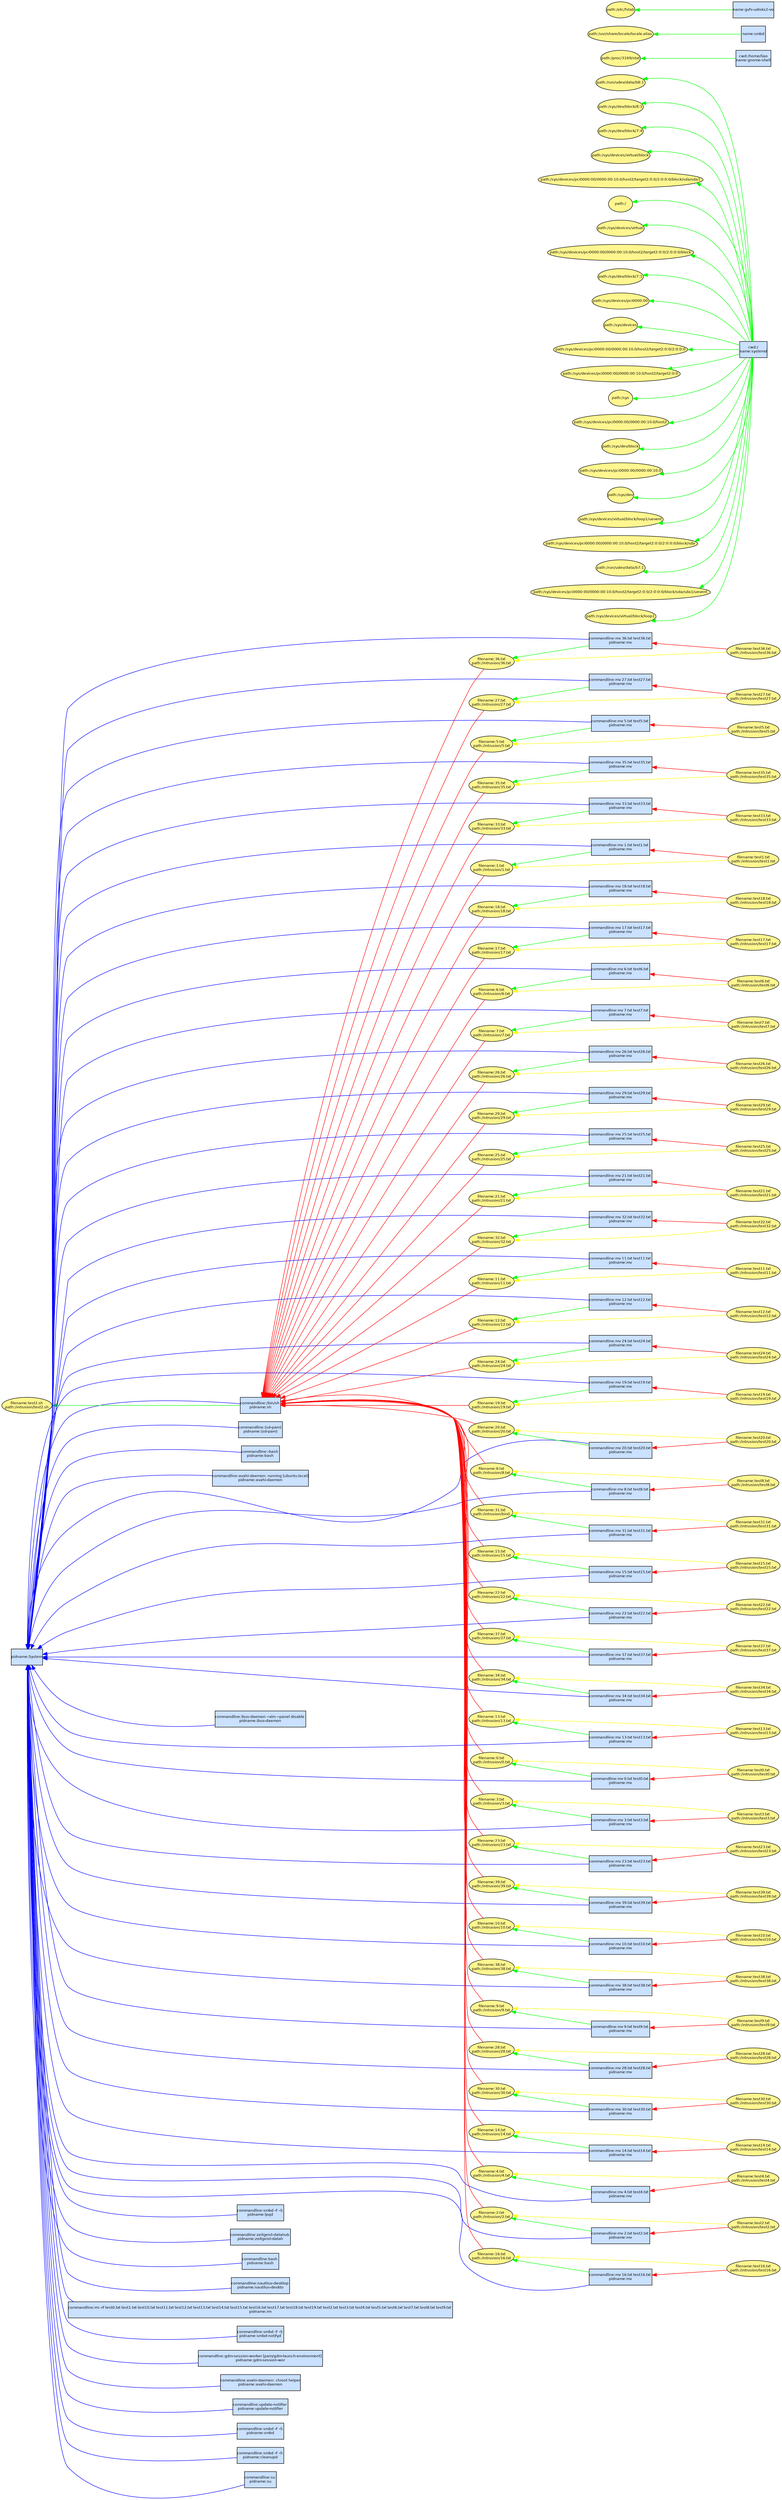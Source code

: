 digraph spade2dot {
graph [rankdir = "RL"];
node [fontname="Helvetica" fontsize="8" style="filled" margin="0.0,0.0"];
edge [fontname="Helvetica" fontsize="8"];
"9c4dd9c7cc86cf494cdca6f0b002ba04" [label="filename:test14.txt\npath:/intrusion/test14.txt" shape="ellipse" fillcolor="khaki1"];
"4cecb615706e8b7b0552aa75878a8832" [label="path:/run/udev/data/b8:1" shape="ellipse" fillcolor="khaki1"];
"d0fc9f5287d84027e2917737b8fdca42" [label="path:/sys/dev/block/8:1" shape="ellipse" fillcolor="khaki1"];
"f425f1edd404ed22d776e9fcecc5e193" [label="filename:27.txt\npath:/intrusion/27.txt" shape="ellipse" fillcolor="khaki1"];
"35f4eaa3732d0a22310523a09e8636c1" [label="filename:5.txt\npath:/intrusion/5.txt" shape="ellipse" fillcolor="khaki1"];
"585e0e6b4d53612b34dd0faadb47e2dd" [label="path:/proc/3169/stat" shape="ellipse" fillcolor="khaki1"];
"96862b1a923a512538e90c7d82e782da" [label="filename:test15.txt\npath:/intrusion/test15.txt" shape="ellipse" fillcolor="khaki1"];
"6a9cf686f33dc58e51f452f033f49030" [label="commandline:mv 36.txt test36.txt \npidname:mv" shape="box" fillcolor="lightsteelblue1"];
"aadd9d951e04e6a91b0ebb27776533d6" [label="commandline:/bin/sh \npidname:sh" shape="box" fillcolor="lightsteelblue1"];
"f03e2b63a5758c5b123725d6286f31d4" [label="commandline:mv 0.txt test0.txt \npidname:mv" shape="box" fillcolor="lightsteelblue1"];
"b60c10c6497f5df4f3af856f87ca2d4f" [label="filename:35.txt\npath:/intrusion/35.txt" shape="ellipse" fillcolor="khaki1"];
"e1c164d056b7cd33e21a5839688fec2c" [label="commandline:mv 34.txt test34.txt \npidname:mv" shape="box" fillcolor="lightsteelblue1"];
"b000dc476c8e64c87bc6299a5206eafa" [label="commandline:mv 20.txt test20.txt \npidname:mv" shape="box" fillcolor="lightsteelblue1"];
"da3ca1054c17e868e39ed3be9477494e" [label="filename:33.txt\npath:/intrusion/33.txt" shape="ellipse" fillcolor="khaki1"];
"76d964e293c84dd657e735e028351e9a" [label="path:/sys/dev/block/7:4" shape="ellipse" fillcolor="khaki1"];
"f46f610f5a0bb99cccbb74f2ea0c474d" [label="filename:test19.txt\npath:/intrusion/test19.txt" shape="ellipse" fillcolor="khaki1"];
"0702bca9f2a33f6bcdf160a79711303f" [label="filename:1.txt\npath:/intrusion/1.txt" shape="ellipse" fillcolor="khaki1"];
"d829c7ae4fb50c525053120f7bda24ac" [label="filename:18.txt\npath:/intrusion/18.txt" shape="ellipse" fillcolor="khaki1"];
"3880e2270b53873dd8d55eb59baab1f5" [label="path:/sys/devices/virtual/block" shape="ellipse" fillcolor="khaki1"];
"3ce5bfd8bc89f5a1643b120367f1af03" [label="commandline:mv 9.txt test9.txt \npidname:mv" shape="box" fillcolor="lightsteelblue1"];
"5dfbacea4b7dfb82482774c0d09cc986" [label="commandline:mv 8.txt test8.txt \npidname:mv" shape="box" fillcolor="lightsteelblue1"];
"1ebd68cb9de5c52d2fab73267511ee67" [label="pidname:System" shape="box" fillcolor="lightsteelblue1"];
"8304ae826bad19c9c5e15c3b358083b9" [label="filename:test21.txt\npath:/intrusion/test21.txt" shape="ellipse" fillcolor="khaki1"];
"55cfcad3f286b354bfcb01ae7c985f14" [label="commandline:mv 2.txt test2.txt \npidname:mv" shape="box" fillcolor="lightsteelblue1"];
"2c9040801592d8f72f080abbe0e9e714" [label="filename:test20.txt\npath:/intrusion/test20.txt" shape="ellipse" fillcolor="khaki1"];
"cd3ca54003da395da1457417642f2660" [label="path:/sys/devices/pci0000:00/0000:00:10.0/host2/target2:0:0/2:0:0:0/block/sda/sda1" shape="ellipse" fillcolor="khaki1"];
"2fa6d3f3595324f8f0d319a97221550b" [label="commandline:mv 26.txt test26.txt \npidname:mv" shape="box" fillcolor="lightsteelblue1"];
"653530ada40ccf0f7929b6d553300d75" [label="filename:17.txt\npath:/intrusion/17.txt" shape="ellipse" fillcolor="khaki1"];
"631fd7deb862b9c7b1a242b0e22ca974" [label="path:/" shape="ellipse" fillcolor="khaki1"];
"34810206bc0a694ebf8514a5fdc7b008" [label="path:/sys/devices/virtual" shape="ellipse" fillcolor="khaki1"];
"e35371a2f4c137b20db33ae8371c0514" [label="commandline:mv 32.txt test32.txt \npidname:mv" shape="box" fillcolor="lightsteelblue1"];
"3f6989b41f0c6e660ec0896279bb9f84" [label="filename:test17.txt\npath:/intrusion/test17.txt" shape="ellipse" fillcolor="khaki1"];
"19bcb1220bca3e2010995fd17d719967" [label="commandline:mv 4.txt test4.txt \npidname:mv" shape="box" fillcolor="lightsteelblue1"];
"07364ae1805592eed93c26f671e3944a" [label="path:/sys/devices/pci0000:00/0000:00:10.0/host2/target2:0:0/2:0:0:0/block" shape="ellipse" fillcolor="khaki1"];
"a7915429abb333b2019af99f655992b1" [label="commandline:mv 24.txt test24.txt \npidname:mv" shape="box" fillcolor="lightsteelblue1"];
"07df006d7c894496e70506f0feef6103" [label="filename:6.txt\npath:/intrusion/6.txt" shape="ellipse" fillcolor="khaki1"];
"4fe39ad3ece59fb34b8a08b34af02327" [label="commandline:mv 37.txt test37.txt \npidname:mv" shape="box" fillcolor="lightsteelblue1"];
"275fea53344502ea2decabd4905b5acc" [label="commandline:mv 30.txt test30.txt \npidname:mv" shape="box" fillcolor="lightsteelblue1"];
"0ebbdcd63fb8ab7899191325eda84a9c" [label="filename:7.txt\npath:/intrusion/7.txt" shape="ellipse" fillcolor="khaki1"];
"95e2316f0bbeb2c6ab71f3c3dd18d311" [label="commandline:mv 27.txt test27.txt \npidname:mv" shape="box" fillcolor="lightsteelblue1"];
"d4cef29e6d5aa80b8494ddcea0c2773e" [label="commandline:mv 14.txt test14.txt \npidname:mv" shape="box" fillcolor="lightsteelblue1"];
"ee1e0530fceda270a17cba7dd525e459" [label="filename:test36.txt\npath:/intrusion/test36.txt" shape="ellipse" fillcolor="khaki1"];
"fdfb3e473af3012882f07783ba459d0a" [label="path:/sys/dev/block/7:1" shape="ellipse" fillcolor="khaki1"];
"8dd4a2e4ced3e3c676463865191a27d2" [label="filename:26.txt\npath:/intrusion/26.txt" shape="ellipse" fillcolor="khaki1"];
"913c1950659941461e97c7fab7198d7f" [label="filename:29.txt\npath:/intrusion/29.txt" shape="ellipse" fillcolor="khaki1"];
"096c17ad03fed0c35eb3c5d55e034207" [label="filename:25.txt\npath:/intrusion/25.txt" shape="ellipse" fillcolor="khaki1"];
"80e6500a0b0a4380d2fc2291eb072160" [label="commandline:mv 1.txt test1.txt \npidname:mv" shape="box" fillcolor="lightsteelblue1"];
"fe0ae9fcd7f5535ff5a5b7a53a70bb64" [label="filename:21.txt\npath:/intrusion/21.txt" shape="ellipse" fillcolor="khaki1"];
"61836902ff2ec9776d194936fa9634e0" [label="filename:32.txt\npath:/intrusion/32.txt" shape="ellipse" fillcolor="khaki1"];
"6230b964d1410fbda85a4cadab2ecc6f" [label="commandline:mv 11.txt test11.txt \npidname:mv" shape="box" fillcolor="lightsteelblue1"];
"d29bc7237ed98e7064027348a1dd23a5" [label="path:/sys/devices/pci0000:00" shape="ellipse" fillcolor="khaki1"];
"7cd8a87db2a2a1ca2b2e026550afa569" [label="cwd:/\nname:systemd" shape="box" fillcolor="lightsteelblue1"];
"160d2cc033df5c496eb782e856f7aaa4" [label="filename:test30.txt\npath:/intrusion/test30.txt" shape="ellipse" fillcolor="khaki1"];
"76b19f9a33789c8b32b3c1534aeb3d37" [label="commandline:mv 33.txt test33.txt \npidname:mv" shape="box" fillcolor="lightsteelblue1"];
"3367ba82e5383dd53fce85fb2d273151" [label="filename:test2.sh\npath:/intrusion/test2.sh" shape="ellipse" fillcolor="khaki1"];
"3e8d32279f72497180acc1b5100b1eff" [label="commandline:mv 25.txt test25.txt \npidname:mv" shape="box" fillcolor="lightsteelblue1"];
"b9bded24a19c979626a90de9c8ce52e4" [label="filename:test23.txt\npath:/intrusion/test23.txt" shape="ellipse" fillcolor="khaki1"];
"c333273d7728267775cdbd4dd4aaf1a3" [label="filename:11.txt\npath:/intrusion/11.txt" shape="ellipse" fillcolor="khaki1"];
"abfe13fde4813df2984f2afb2e74f317" [label="commandline:mv 29.txt test29.txt \npidname:mv" shape="box" fillcolor="lightsteelblue1"];
"5771de63b93e60325bd0d959f1bca9d1" [label="filename:12.txt\npath:/intrusion/12.txt" shape="ellipse" fillcolor="khaki1"];
"2bffac504e6379b7ecd7fc9e6ce830d2" [label="filename:24.txt\npath:/intrusion/24.txt" shape="ellipse" fillcolor="khaki1"];
"fa21c6d228ed6a1b0e2d74ebe4b30ae4" [label="filename:19.txt\npath:/intrusion/19.txt" shape="ellipse" fillcolor="khaki1"];
"6e67581832f62f2657d9db9cb6d8fcd2" [label="name:smbd" shape="box" fillcolor="lightsteelblue1"];
"394fc9fe26a1ec5ca4c64d859d3ac408" [label="commandline:mv 21.txt test21.txt \npidname:mv" shape="box" fillcolor="lightsteelblue1"];
"a60c6271914b0bab579b669cb1c9ba89" [label="commandline:mv 18.txt test18.txt \npidname:mv" shape="box" fillcolor="lightsteelblue1"];
"cbee4a65f0c018d34286e140fe414256" [label="filename:20.txt\npath:/intrusion/20.txt" shape="ellipse" fillcolor="khaki1"];
"dda0541025292ac905fc35d5cccc6d1a" [label="commandline:mv 35.txt test35.txt \npidname:mv" shape="box" fillcolor="lightsteelblue1"];
"596feaabf7d4dfd1209a47176fc64567" [label="filename:8.txt\npath:/intrusion/8.txt" shape="ellipse" fillcolor="khaki1"];
"74059b66bb50bfb13e6f27b28d1f815b" [label="filename:31.txt\npath:/intrusion/bin0" shape="ellipse" fillcolor="khaki1"];
"c1e6bfa8cb6e79d6a60f2ff4d452c1d7" [label="cwd:/home/liao\nname:gnome-shell" shape="box" fillcolor="lightsteelblue1"];
"4533918f0ea6a569e177c0f78b76530e" [label="filename:test11.txt\npath:/intrusion/test11.txt" shape="ellipse" fillcolor="khaki1"];
"7aefd952d5391792b7bd7ade4df4bfe6" [label="filename:test31.txt\npath:/intrusion/test31.txt" shape="ellipse" fillcolor="khaki1"];
"7733b3af6553fccd40d7c147b228700a" [label="name:gvfs-udisks2-vo" shape="box" fillcolor="lightsteelblue1"];
"0a65dd3fd6bab6fe1cd1716230282bc3" [label="filename:15.txt\npath:/intrusion/15.txt" shape="ellipse" fillcolor="khaki1"];
"6a04161b8386a6d4652c1727fe613413" [label="filename:test24.txt\npath:/intrusion/test24.txt" shape="ellipse" fillcolor="khaki1"];
"ee2686df72d7282c969a40206cee8188" [label="filename:test7.txt\npath:/intrusion/test7.txt" shape="ellipse" fillcolor="khaki1"];
"b6bce5273aef1e8444d7b4d1c1f42cd1" [label="commandline:mv 12.txt test12.txt \npidname:mv" shape="box" fillcolor="lightsteelblue1"];
"7d19e54a8d1f0d3ca35a28f02d680f49" [label="path:/sys/devices" shape="ellipse" fillcolor="khaki1"];
"0a69cd7bdde3497b8fe890be85533a92" [label="filename:test25.txt\npath:/intrusion/test25.txt" shape="ellipse" fillcolor="khaki1"];
"a6ec65f1e494483a804eb3ad49d30d7b" [label="commandline:mv 38.txt test38.txt \npidname:mv" shape="box" fillcolor="lightsteelblue1"];
"890abcf64bf9b13ead4eda4db6b422d6" [label="path:/sys/devices/pci0000:00/0000:00:10.0/host2/target2:0:0/2:0:0:0" shape="ellipse" fillcolor="khaki1"];
"9fcb4fe08fcea71b557bc9ca01556bc3" [label="filename:test28.txt\npath:/intrusion/test28.txt" shape="ellipse" fillcolor="khaki1"];
"4f95529623e10d63cbc345d24ca297d8" [label="path:/sys/devices/pci0000:00/0000:00:10.0/host2/target2:0:0" shape="ellipse" fillcolor="khaki1"];
"b9b25f4f9517f40c64c8a4ef1e860d7f" [label="filename:test38.txt\npath:/intrusion/test38.txt" shape="ellipse" fillcolor="khaki1"];
"628de303d48101565cebcae1020fdc18" [label="filename:test6.txt\npath:/intrusion/test6.txt" shape="ellipse" fillcolor="khaki1"];
"8f6ea5d77bd14319df3b2090db7550d3" [label="commandline:mv 15.txt test15.txt \npidname:mv" shape="box" fillcolor="lightsteelblue1"];
"2c10603a3b5032318a000a75bbb297f7" [label="filename:22.txt\npath:/intrusion/22.txt" shape="ellipse" fillcolor="khaki1"];
"396cb56d0bdc4e29ed03e1b87e415299" [label="path:/sys" shape="ellipse" fillcolor="khaki1"];
"906a59f1907270bcd2c29a75204540b1" [label="filename:test33.txt\npath:/intrusion/test33.txt" shape="ellipse" fillcolor="khaki1"];
"a87443141bc80aaaa44f48cc98a8fdd9" [label="filename:test10.txt\npath:/intrusion/test10.txt" shape="ellipse" fillcolor="khaki1"];
"91c849e331ad939b7a58ebe0b95d28e6" [label="filename:37.txt\npath:/intrusion/37.txt" shape="ellipse" fillcolor="khaki1"];
"be578b36b67688ed0147aa4756f7e06b" [label="filename:34.txt\npath:/intrusion/34.txt" shape="ellipse" fillcolor="khaki1"];
"aae1aed6d0999de42e620e68f7caf5c6" [label="commandline:ibus-daemon --xim --panel disable \npidname:ibus-daemon" shape="box" fillcolor="lightsteelblue1"];
"a8db3dfbc9478b46d2ab01d538f51548" [label="commandline:mv 23.txt test23.txt \npidname:mv" shape="box" fillcolor="lightsteelblue1"];
"bf8041da6a1141d7a3084f369c5c2616" [label="commandline:mv 19.txt test19.txt \npidname:mv" shape="box" fillcolor="lightsteelblue1"];
"74dfd28ba794e3a34bee2de54a29abce" [label="filename:test26.txt\npath:/intrusion/test26.txt" shape="ellipse" fillcolor="khaki1"];
"d36ddd8542240ac366d4f932ee9c1df4" [label="filename:13.txt\npath:/intrusion/13.txt" shape="ellipse" fillcolor="khaki1"];
"595e1ce67f0c8e333146539891a12333" [label="filename:test8.txt\npath:/intrusion/test8.txt" shape="ellipse" fillcolor="khaki1"];
"1fc075293557b5a81abdc5a25e072910" [label="filename:test2.txt\npath:/intrusion/test2.txt" shape="ellipse" fillcolor="khaki1"];
"905c70ba0377424db9141413f8820842" [label="commandline:mv 28.txt test28.txt \npidname:mv" shape="box" fillcolor="lightsteelblue1"];
"0b12f2d5bdb52f2fdb61dc6c4b60f00f" [label="path:/sys/devices/pci0000:00/0000:00:10.0/host2" shape="ellipse" fillcolor="khaki1"];
"5bc0144342873a98a31069fe1d1ecc15" [label="filename:test1.txt\npath:/intrusion/test1.txt" shape="ellipse" fillcolor="khaki1"];
"3b220df03bc7861ce8fae270ac688db8" [label="path:/etc/fstab" shape="ellipse" fillcolor="khaki1"];
"d77b2560f89e0ea54ee63cddb84b8ca0" [label="path:/sys/dev/block" shape="ellipse" fillcolor="khaki1"];
"672a7a73ed40f5101a359f04e57c1236" [label="filename:test35.txt\npath:/intrusion/test35.txt" shape="ellipse" fillcolor="khaki1"];
"ceef00d9a8109879c231600bb25effb9" [label="filename:test27.txt\npath:/intrusion/test27.txt" shape="ellipse" fillcolor="khaki1"];
"812fb283d48037d75304e0859ad0cb1c" [label="filename:test32.txt\npath:/intrusion/test32.txt" shape="ellipse" fillcolor="khaki1"];
"5aa2bcca087fa534167997539339026d" [label="filename:0.txt\npath:/intrusion/0.txt" shape="ellipse" fillcolor="khaki1"];
"65f0d4b570296fd160906f5def3a3fed" [label="commandline:mv 5.txt test5.txt \npidname:mv" shape="box" fillcolor="lightsteelblue1"];
"4a398b710499fd20c0236c079862d038" [label="filename:test29.txt\npath:/intrusion/test29.txt" shape="ellipse" fillcolor="khaki1"];
"dca1c7068956c507d49bb440b07ed147" [label="commandline:mv 22.txt test22.txt \npidname:mv" shape="box" fillcolor="lightsteelblue1"];
"185fb61d8a6364653e5c4fdb946e27a7" [label="filename:3.txt\npath:/intrusion/3.txt" shape="ellipse" fillcolor="khaki1"];
"91d680227c52825d73c673aaf8c22653" [label="commandline:mv 39.txt test39.txt \npidname:mv" shape="box" fillcolor="lightsteelblue1"];
"cef4a48b1174a33acae1b67aa1d2f09c" [label="path:/sys/devices/pci0000:00/0000:00:10.0" shape="ellipse" fillcolor="khaki1"];
"910829671449598002ebc0a09974be1f" [label="filename:23.txt\npath:/intrusion/23.txt" shape="ellipse" fillcolor="khaki1"];
"b2d813a8bc21bd7c4d924f1694928309" [label="commandline:mv 7.txt test7.txt \npidname:mv" shape="box" fillcolor="lightsteelblue1"];
"6d7c7547701ee33c476b807df53f52b1" [label="path:/sys/dev" shape="ellipse" fillcolor="khaki1"];
"1862e42607898bd2cae33f8a17361507" [label="commandline:mv 3.txt test3.txt \npidname:mv" shape="box" fillcolor="lightsteelblue1"];
"2e17bfaa2fae87c219f2bd2c1a5f23ce" [label="filename:test18.txt\npath:/intrusion/test18.txt" shape="ellipse" fillcolor="khaki1"];
"cf51573e71d85ec0397294f707626fbf" [label="filename:test12.txt\npath:/intrusion/test12.txt" shape="ellipse" fillcolor="khaki1"];
"bc921bb955621b1d38996323ee0f55d4" [label="filename:test13.txt\npath:/intrusion/test13.txt" shape="ellipse" fillcolor="khaki1"];
"34710f4da995bd7fc45c6eacf9a3bc07" [label="filename:36.txt\npath:/intrusion/36.txt" shape="ellipse" fillcolor="khaki1"];
"f231c57648e639902aaf67d98a6994e3" [label="filename:test37.txt\npath:/intrusion/test37.txt" shape="ellipse" fillcolor="khaki1"];
"ad919a51dacd6277f3ecb37a8e3be73a" [label="filename:39.txt\npath:/intrusion/39.txt" shape="ellipse" fillcolor="khaki1"];
"c55a00b4432752cdfaf5cf15782c4966" [label="path:/sys/devices/virtual/block/loop1/uevent" shape="ellipse" fillcolor="khaki1"];
"0f1dba4b201ccff9518d7e8c2d115a18" [label="filename:test9.txt\npath:/intrusion/test9.txt" shape="ellipse" fillcolor="khaki1"];
"701f03cba9c47e92a9e758f55e1d482a" [label="filename:test0.txt\npath:/intrusion/test0.txt" shape="ellipse" fillcolor="khaki1"];
"25c22421de23342c254051b71f653e52" [label="filename:10.txt\npath:/intrusion/10.txt" shape="ellipse" fillcolor="khaki1"];
"826972b545e3c22f43d76d1f6a82052f" [label="commandline:mv 17.txt test17.txt \npidname:mv" shape="box" fillcolor="lightsteelblue1"];
"7a1af50e0efdd7ba371b596cf07e871d" [label="filename:38.txt\npath:/intrusion/38.txt" shape="ellipse" fillcolor="khaki1"];
"9a2bd11b1189babaabc80aa6feb711d8" [label="commandline:mv 31.txt test31.txt \npidname:mv" shape="box" fillcolor="lightsteelblue1"];
"ca2cbb4b88ca59c8568f584b491c2376" [label="filename:9.txt\npath:/intrusion/9.txt" shape="ellipse" fillcolor="khaki1"];
"b50144b0641f040640f9f597579d8965" [label="filename:test34.txt\npath:/intrusion/test34.txt" shape="ellipse" fillcolor="khaki1"];
"2765a16698db58f12d4b33e970d6cdd9" [label="filename:test5.txt\npath:/intrusion/test5.txt" shape="ellipse" fillcolor="khaki1"];
"2f7b4253fe9f69be0ef2c43b775219ed" [label="filename:28.txt\npath:/intrusion/28.txt" shape="ellipse" fillcolor="khaki1"];
"09ef6738a5382bb72b257bd2acb1cab2" [label="filename:30.txt\npath:/intrusion/30.txt" shape="ellipse" fillcolor="khaki1"];
"77d6fa499bd3bea90dd207da2af1bb20" [label="filename:14.txt\npath:/intrusion/14.txt" shape="ellipse" fillcolor="khaki1"];
"223bc691643e259e633c8e73e028c2eb" [label="path:/sys/devices/pci0000:00/0000:00:10.0/host2/target2:0:0/2:0:0:0/block/sda" shape="ellipse" fillcolor="khaki1"];
"9effcff4e115570959d12e99f86726b2" [label="path:/run/udev/data/b7:1" shape="ellipse" fillcolor="khaki1"];
"f1fa995e485f03f84c2bd26ac3d8f567" [label="filename:4.txt\npath:/intrusion/4.txt" shape="ellipse" fillcolor="khaki1"];
"3a332b8f64efabe12694e2943e7cd53d" [label="filename:test16.txt\npath:/intrusion/test16.txt" shape="ellipse" fillcolor="khaki1"];
"d3cf077624531b3613ef8bf56030a6ec" [label="commandline:mv 16.txt test16.txt \npidname:mv" shape="box" fillcolor="lightsteelblue1"];
"8ad1f2668966f9aab413e2c4f65877e6" [label="commandline:mv 10.txt test10.txt \npidname:mv" shape="box" fillcolor="lightsteelblue1"];
"26834ac74ff8e6803242553063ab45de" [label="path:/sys/devices/pci0000:00/0000:00:10.0/host2/target2:0:0/2:0:0:0/block/sda/sda1/uevent" shape="ellipse" fillcolor="khaki1"];
"9001f0b92ec9f5c01718e76695feb099" [label="filename:test3.txt\npath:/intrusion/test3.txt" shape="ellipse" fillcolor="khaki1"];
"fd78cab3d8b3a7456d368f3a24887033" [label="filename:2.txt\npath:/intrusion/2.txt" shape="ellipse" fillcolor="khaki1"];
"1a44dd626f547701522ae5e694d21e0d" [label="filename:test4.txt\npath:/intrusion/test4.txt" shape="ellipse" fillcolor="khaki1"];
"6019896cdc58ea4be2b8137fbc3bf29e" [label="commandline:mv 6.txt test6.txt \npidname:mv" shape="box" fillcolor="lightsteelblue1"];
"a77dc046a384d9f10bf79b5d8164605c" [label="path:/usr/share/locale/locale.alias" shape="ellipse" fillcolor="khaki1"];
"6692f0db022a899919247c154cee89af" [label="filename:test39.txt\npath:/intrusion/test39.txt" shape="ellipse" fillcolor="khaki1"];
"1355408d39c85840e00ed306d87fd690" [label="filename:16.txt\npath:/intrusion/16.txt" shape="ellipse" fillcolor="khaki1"];
"065c60a5418c27027328229989953f8f" [label="path:/sys/devices/virtual/block/loop1" shape="ellipse" fillcolor="khaki1"];
"1611a5f6c522454da1e32d6d3efa138a" [label="filename:test22.txt\npath:/intrusion/test22.txt" shape="ellipse" fillcolor="khaki1"];
"9226aabbd579a191c2fc270220fbcd4d" [label="commandline:mv 13.txt test13.txt \npidname:mv" shape="box" fillcolor="lightsteelblue1"];
"fbbc7604b3654569e3acbea51817a4ec" [label="commandline:smbd -F -S \npidname:lpqd" shape="box" fillcolor="lightsteelblue1"];
"c4f7c924d02a16934b79b1da3fe8c90e" [label="commandline:zeitgeist-datahub \npidname:zeitgeist-datah" shape="box" fillcolor="lightsteelblue1"];
"d009d9e4ddab0724cd6c00ea25f26e46" [label="commandline:bash \npidname:bash" shape="box" fillcolor="lightsteelblue1"];
"6c89ce89bd8bf2bbd4bbdbfc997e6de6" [label="commandline:nautilus-desktop \npidname:nautilus-deskto" shape="box" fillcolor="lightsteelblue1"];
"8f5f6609856d75a327bdcd9122e4585c" [label="commandline:rm -rf test0.txt test1.txt test10.txt test11.txt test12.txt test13.txt test14.txt test15.txt test16.txt test17.txt test18.txt test19.txt test2.txt test3.txt test4.txt test5.txt test6.txt test7.txt test8.txt test9.txt \npidname:rm" shape="box" fillcolor="lightsteelblue1"];
"e3efeb170444fda931e8f52ca2d97b28" [label="commandline:smbd -F -S \npidname:smbd-notifyd" shape="box" fillcolor="lightsteelblue1"];
"b9735c6264521fa86753ca924240ce56" [label="commandline:gdm-session-worker [pam/gdm-launch-environment] \npidname:gdm-session-wor" shape="box" fillcolor="lightsteelblue1"];
"159aa2343b7bef29d414d28922b4ef89" [label="commandline:avahi-daemon: chroot helper\npidname:avahi-daemon" shape="box" fillcolor="lightsteelblue1"];
"1d2c5da5041c20d55c79cc24df061365" [label="commandline:update-notifier \npidname:update-notifier" shape="box" fillcolor="lightsteelblue1"];
"76c22c2b7b518e250592346a7d6f1887" [label="commandline:smbd -F -S \npidname:smbd" shape="box" fillcolor="lightsteelblue1"];
"967e4e61ff8e9bd35031277d17989210" [label="commandline:smbd -F -S \npidname:cleanupd" shape="box" fillcolor="lightsteelblue1"];
"ffa0233cf2baf6b883011dc9733ecf50" [label="commandline:su \npidname:su" shape="box" fillcolor="lightsteelblue1"];
"0924352d6590a2e917edc72b8fcd0df6" [label="commandline:(sd-pam) \npidname:(sd-pam)" shape="box" fillcolor="lightsteelblue1"];
"0d57fb4b0478bfb71e9be9f1e3bc78fb" [label="commandline:-bash \npidname:bash" shape="box" fillcolor="lightsteelblue1"];
"37e2d03660b2f8ea043033e173dd0973" [label="commandline:avahi-daemon: running [ubuntu.local]\npidname:avahi-daemon" shape="box" fillcolor="lightsteelblue1"];
"9c4dd9c7cc86cf494cdca6f0b002ba04" -> "77d6fa499bd3bea90dd207da2af1bb20" [label="" color="yellow" style="solid"];
"9c4dd9c7cc86cf494cdca6f0b002ba04" -> "d4cef29e6d5aa80b8494ddcea0c2773e" [label="" color="red" style="solid"];
"f425f1edd404ed22d776e9fcecc5e193" -> "aadd9d951e04e6a91b0ebb27776533d6" [label="" color="red" style="solid"];
"35f4eaa3732d0a22310523a09e8636c1" -> "aadd9d951e04e6a91b0ebb27776533d6" [label="" color="red" style="solid"];
"6a9cf686f33dc58e51f452f033f49030" -> "1ebd68cb9de5c52d2fab73267511ee67" [label="" color="blue" style="solid"];
"6a9cf686f33dc58e51f452f033f49030" -> "34710f4da995bd7fc45c6eacf9a3bc07" [label="" color="green" style="solid"];
"96862b1a923a512538e90c7d82e782da" -> "0a65dd3fd6bab6fe1cd1716230282bc3" [label="" color="yellow" style="solid"];
"96862b1a923a512538e90c7d82e782da" -> "8f6ea5d77bd14319df3b2090db7550d3" [label="" color="red" style="solid"];
"aadd9d951e04e6a91b0ebb27776533d6" -> "1ebd68cb9de5c52d2fab73267511ee67" [label="" color="blue" style="solid"];
"aadd9d951e04e6a91b0ebb27776533d6" -> "3367ba82e5383dd53fce85fb2d273151" [label="" color="green" style="solid"];
"f03e2b63a5758c5b123725d6286f31d4" -> "1ebd68cb9de5c52d2fab73267511ee67" [label="" color="blue" style="solid"];
"f03e2b63a5758c5b123725d6286f31d4" -> "5aa2bcca087fa534167997539339026d" [label="" color="green" style="solid"];
"b60c10c6497f5df4f3af856f87ca2d4f" -> "aadd9d951e04e6a91b0ebb27776533d6" [label="" color="red" style="solid"];
"e1c164d056b7cd33e21a5839688fec2c" -> "1ebd68cb9de5c52d2fab73267511ee67" [label="" color="blue" style="solid"];
"e1c164d056b7cd33e21a5839688fec2c" -> "be578b36b67688ed0147aa4756f7e06b" [label="" color="green" style="solid"];
"b000dc476c8e64c87bc6299a5206eafa" -> "1ebd68cb9de5c52d2fab73267511ee67" [label="" color="blue" style="solid"];
"b000dc476c8e64c87bc6299a5206eafa" -> "cbee4a65f0c018d34286e140fe414256" [label="" color="green" style="solid"];
"da3ca1054c17e868e39ed3be9477494e" -> "aadd9d951e04e6a91b0ebb27776533d6" [label="" color="red" style="solid"];
"f46f610f5a0bb99cccbb74f2ea0c474d" -> "fa21c6d228ed6a1b0e2d74ebe4b30ae4" [label="" color="yellow" style="solid"];
"f46f610f5a0bb99cccbb74f2ea0c474d" -> "bf8041da6a1141d7a3084f369c5c2616" [label="" color="red" style="solid"];
"0702bca9f2a33f6bcdf160a79711303f" -> "aadd9d951e04e6a91b0ebb27776533d6" [label="" color="red" style="solid"];
"d829c7ae4fb50c525053120f7bda24ac" -> "aadd9d951e04e6a91b0ebb27776533d6" [label="" color="red" style="solid"];
"3ce5bfd8bc89f5a1643b120367f1af03" -> "1ebd68cb9de5c52d2fab73267511ee67" [label="" color="blue" style="solid"];
"3ce5bfd8bc89f5a1643b120367f1af03" -> "ca2cbb4b88ca59c8568f584b491c2376" [label="" color="green" style="solid"];
"5dfbacea4b7dfb82482774c0d09cc986" -> "1ebd68cb9de5c52d2fab73267511ee67" [label="" color="blue" style="solid"];
"5dfbacea4b7dfb82482774c0d09cc986" -> "596feaabf7d4dfd1209a47176fc64567" [label="" color="green" style="solid"];
"8304ae826bad19c9c5e15c3b358083b9" -> "fe0ae9fcd7f5535ff5a5b7a53a70bb64" [label="" color="yellow" style="solid"];
"8304ae826bad19c9c5e15c3b358083b9" -> "394fc9fe26a1ec5ca4c64d859d3ac408" [label="" color="red" style="solid"];
"55cfcad3f286b354bfcb01ae7c985f14" -> "fd78cab3d8b3a7456d368f3a24887033" [label="" color="green" style="solid"];
"55cfcad3f286b354bfcb01ae7c985f14" -> "1ebd68cb9de5c52d2fab73267511ee67" [label="" color="blue" style="solid"];
"2c9040801592d8f72f080abbe0e9e714" -> "b000dc476c8e64c87bc6299a5206eafa" [label="" color="red" style="solid"];
"2c9040801592d8f72f080abbe0e9e714" -> "cbee4a65f0c018d34286e140fe414256" [label="" color="yellow" style="solid"];
"653530ada40ccf0f7929b6d553300d75" -> "aadd9d951e04e6a91b0ebb27776533d6" [label="" color="red" style="solid"];
"2fa6d3f3595324f8f0d319a97221550b" -> "8dd4a2e4ced3e3c676463865191a27d2" [label="" color="green" style="solid"];
"2fa6d3f3595324f8f0d319a97221550b" -> "1ebd68cb9de5c52d2fab73267511ee67" [label="" color="blue" style="solid"];
"e35371a2f4c137b20db33ae8371c0514" -> "1ebd68cb9de5c52d2fab73267511ee67" [label="" color="blue" style="solid"];
"e35371a2f4c137b20db33ae8371c0514" -> "61836902ff2ec9776d194936fa9634e0" [label="" color="green" style="solid"];
"3f6989b41f0c6e660ec0896279bb9f84" -> "826972b545e3c22f43d76d1f6a82052f" [label="" color="red" style="solid"];
"3f6989b41f0c6e660ec0896279bb9f84" -> "653530ada40ccf0f7929b6d553300d75" [label="" color="yellow" style="solid"];
"19bcb1220bca3e2010995fd17d719967" -> "1ebd68cb9de5c52d2fab73267511ee67" [label="" color="blue" style="solid"];
"19bcb1220bca3e2010995fd17d719967" -> "f1fa995e485f03f84c2bd26ac3d8f567" [label="" color="green" style="solid"];
"a7915429abb333b2019af99f655992b1" -> "2bffac504e6379b7ecd7fc9e6ce830d2" [label="" color="green" style="solid"];
"a7915429abb333b2019af99f655992b1" -> "1ebd68cb9de5c52d2fab73267511ee67" [label="" color="blue" style="solid"];
"07df006d7c894496e70506f0feef6103" -> "aadd9d951e04e6a91b0ebb27776533d6" [label="" color="red" style="solid"];
"275fea53344502ea2decabd4905b5acc" -> "1ebd68cb9de5c52d2fab73267511ee67" [label="" color="blue" style="solid"];
"275fea53344502ea2decabd4905b5acc" -> "09ef6738a5382bb72b257bd2acb1cab2" [label="" color="green" style="solid"];
"4fe39ad3ece59fb34b8a08b34af02327" -> "91c849e331ad939b7a58ebe0b95d28e6" [label="" color="green" style="solid"];
"4fe39ad3ece59fb34b8a08b34af02327" -> "1ebd68cb9de5c52d2fab73267511ee67" [label="" color="blue" style="solid"];
"0ebbdcd63fb8ab7899191325eda84a9c" -> "aadd9d951e04e6a91b0ebb27776533d6" [label="" color="red" style="solid"];
"95e2316f0bbeb2c6ab71f3c3dd18d311" -> "1ebd68cb9de5c52d2fab73267511ee67" [label="" color="blue" style="solid"];
"95e2316f0bbeb2c6ab71f3c3dd18d311" -> "f425f1edd404ed22d776e9fcecc5e193" [label="" color="green" style="solid"];
"8dd4a2e4ced3e3c676463865191a27d2" -> "aadd9d951e04e6a91b0ebb27776533d6" [label="" color="red" style="solid"];
"d4cef29e6d5aa80b8494ddcea0c2773e" -> "1ebd68cb9de5c52d2fab73267511ee67" [label="" color="blue" style="solid"];
"d4cef29e6d5aa80b8494ddcea0c2773e" -> "77d6fa499bd3bea90dd207da2af1bb20" [label="" color="green" style="solid"];
"ee1e0530fceda270a17cba7dd525e459" -> "6a9cf686f33dc58e51f452f033f49030" [label="" color="red" style="solid"];
"ee1e0530fceda270a17cba7dd525e459" -> "34710f4da995bd7fc45c6eacf9a3bc07" [label="" color="yellow" style="solid"];
"096c17ad03fed0c35eb3c5d55e034207" -> "aadd9d951e04e6a91b0ebb27776533d6" [label="" color="red" style="solid"];
"913c1950659941461e97c7fab7198d7f" -> "aadd9d951e04e6a91b0ebb27776533d6" [label="" color="red" style="solid"];
"80e6500a0b0a4380d2fc2291eb072160" -> "0702bca9f2a33f6bcdf160a79711303f" [label="" color="green" style="solid"];
"80e6500a0b0a4380d2fc2291eb072160" -> "1ebd68cb9de5c52d2fab73267511ee67" [label="" color="blue" style="solid"];
"fe0ae9fcd7f5535ff5a5b7a53a70bb64" -> "aadd9d951e04e6a91b0ebb27776533d6" [label="" color="red" style="solid"];
"61836902ff2ec9776d194936fa9634e0" -> "aadd9d951e04e6a91b0ebb27776533d6" [label="" color="red" style="solid"];
"6230b964d1410fbda85a4cadab2ecc6f" -> "1ebd68cb9de5c52d2fab73267511ee67" [label="" color="blue" style="solid"];
"6230b964d1410fbda85a4cadab2ecc6f" -> "c333273d7728267775cdbd4dd4aaf1a3" [label="" color="green" style="solid"];
"7cd8a87db2a2a1ca2b2e026550afa569" -> "34810206bc0a694ebf8514a5fdc7b008" [label="" color="green" style="solid"];
"7cd8a87db2a2a1ca2b2e026550afa569" -> "890abcf64bf9b13ead4eda4db6b422d6" [label="" color="green" style="solid"];
"7cd8a87db2a2a1ca2b2e026550afa569" -> "3880e2270b53873dd8d55eb59baab1f5" [label="" color="green" style="solid"];
"7cd8a87db2a2a1ca2b2e026550afa569" -> "396cb56d0bdc4e29ed03e1b87e415299" [label="" color="green" style="solid"];
"7cd8a87db2a2a1ca2b2e026550afa569" -> "4cecb615706e8b7b0552aa75878a8832" [label="" color="green" style="solid"];
"7cd8a87db2a2a1ca2b2e026550afa569" -> "07364ae1805592eed93c26f671e3944a" [label="" color="green" style="solid"];
"7cd8a87db2a2a1ca2b2e026550afa569" -> "9effcff4e115570959d12e99f86726b2" [label="" color="green" style="solid"];
"7cd8a87db2a2a1ca2b2e026550afa569" -> "c55a00b4432752cdfaf5cf15782c4966" [label="" color="green" style="solid"];
"7cd8a87db2a2a1ca2b2e026550afa569" -> "065c60a5418c27027328229989953f8f" [label="" color="green" style="solid"];
"7cd8a87db2a2a1ca2b2e026550afa569" -> "631fd7deb862b9c7b1a242b0e22ca974" [label="" color="green" style="solid"];
"7cd8a87db2a2a1ca2b2e026550afa569" -> "fdfb3e473af3012882f07783ba459d0a" [label="" color="green" style="solid"];
"7cd8a87db2a2a1ca2b2e026550afa569" -> "d0fc9f5287d84027e2917737b8fdca42" [label="" color="green" style="solid"];
"7cd8a87db2a2a1ca2b2e026550afa569" -> "76d964e293c84dd657e735e028351e9a" [label="" color="green" style="solid"];
"7cd8a87db2a2a1ca2b2e026550afa569" -> "6d7c7547701ee33c476b807df53f52b1" [label="" color="green" style="solid"];
"7cd8a87db2a2a1ca2b2e026550afa569" -> "d29bc7237ed98e7064027348a1dd23a5" [label="" color="green" style="solid"];
"7cd8a87db2a2a1ca2b2e026550afa569" -> "cef4a48b1174a33acae1b67aa1d2f09c" [label="" color="green" style="solid"];
"7cd8a87db2a2a1ca2b2e026550afa569" -> "7d19e54a8d1f0d3ca35a28f02d680f49" [label="" color="green" style="solid"];
"7cd8a87db2a2a1ca2b2e026550afa569" -> "223bc691643e259e633c8e73e028c2eb" [label="" color="green" style="solid"];
"7cd8a87db2a2a1ca2b2e026550afa569" -> "26834ac74ff8e6803242553063ab45de" [label="" color="green" style="solid"];
"7cd8a87db2a2a1ca2b2e026550afa569" -> "d77b2560f89e0ea54ee63cddb84b8ca0" [label="" color="green" style="solid"];
"7cd8a87db2a2a1ca2b2e026550afa569" -> "0b12f2d5bdb52f2fdb61dc6c4b60f00f" [label="" color="green" style="solid"];
"7cd8a87db2a2a1ca2b2e026550afa569" -> "4f95529623e10d63cbc345d24ca297d8" [label="" color="green" style="solid"];
"7cd8a87db2a2a1ca2b2e026550afa569" -> "cd3ca54003da395da1457417642f2660" [label="" color="green" style="solid"];
"160d2cc033df5c496eb782e856f7aaa4" -> "09ef6738a5382bb72b257bd2acb1cab2" [label="" color="yellow" style="solid"];
"160d2cc033df5c496eb782e856f7aaa4" -> "275fea53344502ea2decabd4905b5acc" [label="" color="red" style="solid"];
"76b19f9a33789c8b32b3c1534aeb3d37" -> "1ebd68cb9de5c52d2fab73267511ee67" [label="" color="blue" style="solid"];
"76b19f9a33789c8b32b3c1534aeb3d37" -> "da3ca1054c17e868e39ed3be9477494e" [label="" color="green" style="solid"];
"3e8d32279f72497180acc1b5100b1eff" -> "1ebd68cb9de5c52d2fab73267511ee67" [label="" color="blue" style="solid"];
"3e8d32279f72497180acc1b5100b1eff" -> "096c17ad03fed0c35eb3c5d55e034207" [label="" color="green" style="solid"];
"c333273d7728267775cdbd4dd4aaf1a3" -> "aadd9d951e04e6a91b0ebb27776533d6" [label="" color="red" style="solid"];
"b9bded24a19c979626a90de9c8ce52e4" -> "a8db3dfbc9478b46d2ab01d538f51548" [label="" color="red" style="solid"];
"b9bded24a19c979626a90de9c8ce52e4" -> "910829671449598002ebc0a09974be1f" [label="" color="yellow" style="solid"];
"abfe13fde4813df2984f2afb2e74f317" -> "1ebd68cb9de5c52d2fab73267511ee67" [label="" color="blue" style="solid"];
"abfe13fde4813df2984f2afb2e74f317" -> "913c1950659941461e97c7fab7198d7f" [label="" color="green" style="solid"];
"5771de63b93e60325bd0d959f1bca9d1" -> "aadd9d951e04e6a91b0ebb27776533d6" [label="" color="red" style="solid"];
"2bffac504e6379b7ecd7fc9e6ce830d2" -> "aadd9d951e04e6a91b0ebb27776533d6" [label="" color="red" style="solid"];
"fa21c6d228ed6a1b0e2d74ebe4b30ae4" -> "aadd9d951e04e6a91b0ebb27776533d6" [label="" color="red" style="solid"];
"6e67581832f62f2657d9db9cb6d8fcd2" -> "a77dc046a384d9f10bf79b5d8164605c" [label="" color="green" style="solid"];
"394fc9fe26a1ec5ca4c64d859d3ac408" -> "1ebd68cb9de5c52d2fab73267511ee67" [label="" color="blue" style="solid"];
"394fc9fe26a1ec5ca4c64d859d3ac408" -> "fe0ae9fcd7f5535ff5a5b7a53a70bb64" [label="" color="green" style="solid"];
"a60c6271914b0bab579b669cb1c9ba89" -> "1ebd68cb9de5c52d2fab73267511ee67" [label="" color="blue" style="solid"];
"a60c6271914b0bab579b669cb1c9ba89" -> "d829c7ae4fb50c525053120f7bda24ac" [label="" color="green" style="solid"];
"cbee4a65f0c018d34286e140fe414256" -> "aadd9d951e04e6a91b0ebb27776533d6" [label="" color="red" style="solid"];
"dda0541025292ac905fc35d5cccc6d1a" -> "1ebd68cb9de5c52d2fab73267511ee67" [label="" color="blue" style="solid"];
"dda0541025292ac905fc35d5cccc6d1a" -> "b60c10c6497f5df4f3af856f87ca2d4f" [label="" color="green" style="solid"];
"596feaabf7d4dfd1209a47176fc64567" -> "aadd9d951e04e6a91b0ebb27776533d6" [label="" color="red" style="solid"];
"74059b66bb50bfb13e6f27b28d1f815b" -> "aadd9d951e04e6a91b0ebb27776533d6" [label="" color="red" style="solid"];
"c1e6bfa8cb6e79d6a60f2ff4d452c1d7" -> "585e0e6b4d53612b34dd0faadb47e2dd" [label="" color="green" style="solid"];
"4533918f0ea6a569e177c0f78b76530e" -> "c333273d7728267775cdbd4dd4aaf1a3" [label="" color="yellow" style="solid"];
"4533918f0ea6a569e177c0f78b76530e" -> "6230b964d1410fbda85a4cadab2ecc6f" [label="" color="red" style="solid"];
"7aefd952d5391792b7bd7ade4df4bfe6" -> "74059b66bb50bfb13e6f27b28d1f815b" [label="" color="yellow" style="solid"];
"7aefd952d5391792b7bd7ade4df4bfe6" -> "9a2bd11b1189babaabc80aa6feb711d8" [label="" color="red" style="solid"];
"7733b3af6553fccd40d7c147b228700a" -> "3b220df03bc7861ce8fae270ac688db8" [label="" color="green" style="solid"];
"0a65dd3fd6bab6fe1cd1716230282bc3" -> "aadd9d951e04e6a91b0ebb27776533d6" [label="" color="red" style="solid"];
"6a04161b8386a6d4652c1727fe613413" -> "2bffac504e6379b7ecd7fc9e6ce830d2" [label="" color="yellow" style="solid"];
"6a04161b8386a6d4652c1727fe613413" -> "a7915429abb333b2019af99f655992b1" [label="" color="red" style="solid"];
"ee2686df72d7282c969a40206cee8188" -> "b2d813a8bc21bd7c4d924f1694928309" [label="" color="red" style="solid"];
"ee2686df72d7282c969a40206cee8188" -> "0ebbdcd63fb8ab7899191325eda84a9c" [label="" color="yellow" style="solid"];
"b6bce5273aef1e8444d7b4d1c1f42cd1" -> "1ebd68cb9de5c52d2fab73267511ee67" [label="" color="blue" style="solid"];
"b6bce5273aef1e8444d7b4d1c1f42cd1" -> "5771de63b93e60325bd0d959f1bca9d1" [label="" color="green" style="solid"];
"0a69cd7bdde3497b8fe890be85533a92" -> "096c17ad03fed0c35eb3c5d55e034207" [label="" color="yellow" style="solid"];
"0a69cd7bdde3497b8fe890be85533a92" -> "3e8d32279f72497180acc1b5100b1eff" [label="" color="red" style="solid"];
"a6ec65f1e494483a804eb3ad49d30d7b" -> "1ebd68cb9de5c52d2fab73267511ee67" [label="" color="blue" style="solid"];
"a6ec65f1e494483a804eb3ad49d30d7b" -> "7a1af50e0efdd7ba371b596cf07e871d" [label="" color="green" style="solid"];
"9fcb4fe08fcea71b557bc9ca01556bc3" -> "2f7b4253fe9f69be0ef2c43b775219ed" [label="" color="yellow" style="solid"];
"9fcb4fe08fcea71b557bc9ca01556bc3" -> "905c70ba0377424db9141413f8820842" [label="" color="red" style="solid"];
"b9b25f4f9517f40c64c8a4ef1e860d7f" -> "a6ec65f1e494483a804eb3ad49d30d7b" [label="" color="red" style="solid"];
"b9b25f4f9517f40c64c8a4ef1e860d7f" -> "7a1af50e0efdd7ba371b596cf07e871d" [label="" color="yellow" style="solid"];
"628de303d48101565cebcae1020fdc18" -> "07df006d7c894496e70506f0feef6103" [label="" color="yellow" style="solid"];
"628de303d48101565cebcae1020fdc18" -> "6019896cdc58ea4be2b8137fbc3bf29e" [label="" color="red" style="solid"];
"8f6ea5d77bd14319df3b2090db7550d3" -> "0a65dd3fd6bab6fe1cd1716230282bc3" [label="" color="green" style="solid"];
"8f6ea5d77bd14319df3b2090db7550d3" -> "1ebd68cb9de5c52d2fab73267511ee67" [label="" color="blue" style="solid"];
"2c10603a3b5032318a000a75bbb297f7" -> "aadd9d951e04e6a91b0ebb27776533d6" [label="" color="red" style="solid"];
"906a59f1907270bcd2c29a75204540b1" -> "da3ca1054c17e868e39ed3be9477494e" [label="" color="yellow" style="solid"];
"906a59f1907270bcd2c29a75204540b1" -> "76b19f9a33789c8b32b3c1534aeb3d37" [label="" color="red" style="solid"];
"a87443141bc80aaaa44f48cc98a8fdd9" -> "8ad1f2668966f9aab413e2c4f65877e6" [label="" color="red" style="solid"];
"a87443141bc80aaaa44f48cc98a8fdd9" -> "25c22421de23342c254051b71f653e52" [label="" color="yellow" style="solid"];
"91c849e331ad939b7a58ebe0b95d28e6" -> "aadd9d951e04e6a91b0ebb27776533d6" [label="" color="red" style="solid"];
"be578b36b67688ed0147aa4756f7e06b" -> "aadd9d951e04e6a91b0ebb27776533d6" [label="" color="red" style="solid"];
"aae1aed6d0999de42e620e68f7caf5c6" -> "1ebd68cb9de5c52d2fab73267511ee67" [label="" color="blue" style="solid"];
"bf8041da6a1141d7a3084f369c5c2616" -> "1ebd68cb9de5c52d2fab73267511ee67" [label="" color="blue" style="solid"];
"bf8041da6a1141d7a3084f369c5c2616" -> "fa21c6d228ed6a1b0e2d74ebe4b30ae4" [label="" color="green" style="solid"];
"a8db3dfbc9478b46d2ab01d538f51548" -> "1ebd68cb9de5c52d2fab73267511ee67" [label="" color="blue" style="solid"];
"a8db3dfbc9478b46d2ab01d538f51548" -> "910829671449598002ebc0a09974be1f" [label="" color="green" style="solid"];
"74dfd28ba794e3a34bee2de54a29abce" -> "8dd4a2e4ced3e3c676463865191a27d2" [label="" color="yellow" style="solid"];
"74dfd28ba794e3a34bee2de54a29abce" -> "2fa6d3f3595324f8f0d319a97221550b" [label="" color="red" style="solid"];
"d36ddd8542240ac366d4f932ee9c1df4" -> "aadd9d951e04e6a91b0ebb27776533d6" [label="" color="red" style="solid"];
"595e1ce67f0c8e333146539891a12333" -> "5dfbacea4b7dfb82482774c0d09cc986" [label="" color="red" style="solid"];
"595e1ce67f0c8e333146539891a12333" -> "596feaabf7d4dfd1209a47176fc64567" [label="" color="yellow" style="solid"];
"1fc075293557b5a81abdc5a25e072910" -> "fd78cab3d8b3a7456d368f3a24887033" [label="" color="yellow" style="solid"];
"1fc075293557b5a81abdc5a25e072910" -> "55cfcad3f286b354bfcb01ae7c985f14" [label="" color="red" style="solid"];
"905c70ba0377424db9141413f8820842" -> "1ebd68cb9de5c52d2fab73267511ee67" [label="" color="blue" style="solid"];
"905c70ba0377424db9141413f8820842" -> "2f7b4253fe9f69be0ef2c43b775219ed" [label="" color="green" style="solid"];
"5bc0144342873a98a31069fe1d1ecc15" -> "0702bca9f2a33f6bcdf160a79711303f" [label="" color="yellow" style="solid"];
"5bc0144342873a98a31069fe1d1ecc15" -> "80e6500a0b0a4380d2fc2291eb072160" [label="" color="red" style="solid"];
"672a7a73ed40f5101a359f04e57c1236" -> "dda0541025292ac905fc35d5cccc6d1a" [label="" color="red" style="solid"];
"672a7a73ed40f5101a359f04e57c1236" -> "b60c10c6497f5df4f3af856f87ca2d4f" [label="" color="yellow" style="solid"];
"ceef00d9a8109879c231600bb25effb9" -> "f425f1edd404ed22d776e9fcecc5e193" [label="" color="yellow" style="solid"];
"ceef00d9a8109879c231600bb25effb9" -> "95e2316f0bbeb2c6ab71f3c3dd18d311" [label="" color="red" style="solid"];
"812fb283d48037d75304e0859ad0cb1c" -> "61836902ff2ec9776d194936fa9634e0" [label="" color="yellow" style="solid"];
"812fb283d48037d75304e0859ad0cb1c" -> "e35371a2f4c137b20db33ae8371c0514" [label="" color="red" style="solid"];
"5aa2bcca087fa534167997539339026d" -> "aadd9d951e04e6a91b0ebb27776533d6" [label="" color="red" style="solid"];
"65f0d4b570296fd160906f5def3a3fed" -> "1ebd68cb9de5c52d2fab73267511ee67" [label="" color="blue" style="solid"];
"65f0d4b570296fd160906f5def3a3fed" -> "35f4eaa3732d0a22310523a09e8636c1" [label="" color="green" style="solid"];
"4a398b710499fd20c0236c079862d038" -> "abfe13fde4813df2984f2afb2e74f317" [label="" color="red" style="solid"];
"4a398b710499fd20c0236c079862d038" -> "913c1950659941461e97c7fab7198d7f" [label="" color="yellow" style="solid"];
"dca1c7068956c507d49bb440b07ed147" -> "1ebd68cb9de5c52d2fab73267511ee67" [label="" color="blue" style="solid"];
"dca1c7068956c507d49bb440b07ed147" -> "2c10603a3b5032318a000a75bbb297f7" [label="" color="green" style="solid"];
"185fb61d8a6364653e5c4fdb946e27a7" -> "aadd9d951e04e6a91b0ebb27776533d6" [label="" color="red" style="solid"];
"91d680227c52825d73c673aaf8c22653" -> "1ebd68cb9de5c52d2fab73267511ee67" [label="" color="blue" style="solid"];
"91d680227c52825d73c673aaf8c22653" -> "ad919a51dacd6277f3ecb37a8e3be73a" [label="" color="green" style="solid"];
"b2d813a8bc21bd7c4d924f1694928309" -> "1ebd68cb9de5c52d2fab73267511ee67" [label="" color="blue" style="solid"];
"b2d813a8bc21bd7c4d924f1694928309" -> "0ebbdcd63fb8ab7899191325eda84a9c" [label="" color="green" style="solid"];
"910829671449598002ebc0a09974be1f" -> "aadd9d951e04e6a91b0ebb27776533d6" [label="" color="red" style="solid"];
"1862e42607898bd2cae33f8a17361507" -> "1ebd68cb9de5c52d2fab73267511ee67" [label="" color="blue" style="solid"];
"1862e42607898bd2cae33f8a17361507" -> "185fb61d8a6364653e5c4fdb946e27a7" [label="" color="green" style="solid"];
"cf51573e71d85ec0397294f707626fbf" -> "5771de63b93e60325bd0d959f1bca9d1" [label="" color="yellow" style="solid"];
"cf51573e71d85ec0397294f707626fbf" -> "b6bce5273aef1e8444d7b4d1c1f42cd1" [label="" color="red" style="solid"];
"2e17bfaa2fae87c219f2bd2c1a5f23ce" -> "d829c7ae4fb50c525053120f7bda24ac" [label="" color="yellow" style="solid"];
"2e17bfaa2fae87c219f2bd2c1a5f23ce" -> "a60c6271914b0bab579b669cb1c9ba89" [label="" color="red" style="solid"];
"bc921bb955621b1d38996323ee0f55d4" -> "d36ddd8542240ac366d4f932ee9c1df4" [label="" color="yellow" style="solid"];
"bc921bb955621b1d38996323ee0f55d4" -> "9226aabbd579a191c2fc270220fbcd4d" [label="" color="red" style="solid"];
"34710f4da995bd7fc45c6eacf9a3bc07" -> "aadd9d951e04e6a91b0ebb27776533d6" [label="" color="red" style="solid"];
"f231c57648e639902aaf67d98a6994e3" -> "91c849e331ad939b7a58ebe0b95d28e6" [label="" color="yellow" style="solid"];
"f231c57648e639902aaf67d98a6994e3" -> "4fe39ad3ece59fb34b8a08b34af02327" [label="" color="red" style="solid"];
"ad919a51dacd6277f3ecb37a8e3be73a" -> "aadd9d951e04e6a91b0ebb27776533d6" [label="" color="red" style="solid"];
"0f1dba4b201ccff9518d7e8c2d115a18" -> "3ce5bfd8bc89f5a1643b120367f1af03" [label="" color="red" style="solid"];
"0f1dba4b201ccff9518d7e8c2d115a18" -> "ca2cbb4b88ca59c8568f584b491c2376" [label="" color="yellow" style="solid"];
"701f03cba9c47e92a9e758f55e1d482a" -> "f03e2b63a5758c5b123725d6286f31d4" [label="" color="red" style="solid"];
"701f03cba9c47e92a9e758f55e1d482a" -> "5aa2bcca087fa534167997539339026d" [label="" color="yellow" style="solid"];
"25c22421de23342c254051b71f653e52" -> "aadd9d951e04e6a91b0ebb27776533d6" [label="" color="red" style="solid"];
"826972b545e3c22f43d76d1f6a82052f" -> "653530ada40ccf0f7929b6d553300d75" [label="" color="green" style="solid"];
"826972b545e3c22f43d76d1f6a82052f" -> "1ebd68cb9de5c52d2fab73267511ee67" [label="" color="blue" style="solid"];
"7a1af50e0efdd7ba371b596cf07e871d" -> "aadd9d951e04e6a91b0ebb27776533d6" [label="" color="red" style="solid"];
"9a2bd11b1189babaabc80aa6feb711d8" -> "1ebd68cb9de5c52d2fab73267511ee67" [label="" color="blue" style="solid"];
"9a2bd11b1189babaabc80aa6feb711d8" -> "74059b66bb50bfb13e6f27b28d1f815b" [label="" color="green" style="solid"];
"ca2cbb4b88ca59c8568f584b491c2376" -> "aadd9d951e04e6a91b0ebb27776533d6" [label="" color="red" style="solid"];
"b50144b0641f040640f9f597579d8965" -> "be578b36b67688ed0147aa4756f7e06b" [label="" color="yellow" style="solid"];
"b50144b0641f040640f9f597579d8965" -> "e1c164d056b7cd33e21a5839688fec2c" [label="" color="red" style="solid"];
"2765a16698db58f12d4b33e970d6cdd9" -> "65f0d4b570296fd160906f5def3a3fed" [label="" color="red" style="solid"];
"2765a16698db58f12d4b33e970d6cdd9" -> "35f4eaa3732d0a22310523a09e8636c1" [label="" color="yellow" style="solid"];
"2f7b4253fe9f69be0ef2c43b775219ed" -> "aadd9d951e04e6a91b0ebb27776533d6" [label="" color="red" style="solid"];
"09ef6738a5382bb72b257bd2acb1cab2" -> "aadd9d951e04e6a91b0ebb27776533d6" [label="" color="red" style="solid"];
"77d6fa499bd3bea90dd207da2af1bb20" -> "aadd9d951e04e6a91b0ebb27776533d6" [label="" color="red" style="solid"];
"f1fa995e485f03f84c2bd26ac3d8f567" -> "aadd9d951e04e6a91b0ebb27776533d6" [label="" color="red" style="solid"];
"3a332b8f64efabe12694e2943e7cd53d" -> "d3cf077624531b3613ef8bf56030a6ec" [label="" color="red" style="solid"];
"3a332b8f64efabe12694e2943e7cd53d" -> "1355408d39c85840e00ed306d87fd690" [label="" color="yellow" style="solid"];
"8ad1f2668966f9aab413e2c4f65877e6" -> "1ebd68cb9de5c52d2fab73267511ee67" [label="" color="blue" style="solid"];
"8ad1f2668966f9aab413e2c4f65877e6" -> "25c22421de23342c254051b71f653e52" [label="" color="green" style="solid"];
"d3cf077624531b3613ef8bf56030a6ec" -> "1ebd68cb9de5c52d2fab73267511ee67" [label="" color="blue" style="solid"];
"d3cf077624531b3613ef8bf56030a6ec" -> "1355408d39c85840e00ed306d87fd690" [label="" color="green" style="solid"];
"9001f0b92ec9f5c01718e76695feb099" -> "185fb61d8a6364653e5c4fdb946e27a7" [label="" color="yellow" style="solid"];
"9001f0b92ec9f5c01718e76695feb099" -> "1862e42607898bd2cae33f8a17361507" [label="" color="red" style="solid"];
"fd78cab3d8b3a7456d368f3a24887033" -> "aadd9d951e04e6a91b0ebb27776533d6" [label="" color="red" style="solid"];
"1a44dd626f547701522ae5e694d21e0d" -> "f1fa995e485f03f84c2bd26ac3d8f567" [label="" color="yellow" style="solid"];
"1a44dd626f547701522ae5e694d21e0d" -> "19bcb1220bca3e2010995fd17d719967" [label="" color="red" style="solid"];
"6019896cdc58ea4be2b8137fbc3bf29e" -> "1ebd68cb9de5c52d2fab73267511ee67" [label="" color="blue" style="solid"];
"6019896cdc58ea4be2b8137fbc3bf29e" -> "07df006d7c894496e70506f0feef6103" [label="" color="green" style="solid"];
"6692f0db022a899919247c154cee89af" -> "91d680227c52825d73c673aaf8c22653" [label="" color="red" style="solid"];
"6692f0db022a899919247c154cee89af" -> "ad919a51dacd6277f3ecb37a8e3be73a" [label="" color="yellow" style="solid"];
"1355408d39c85840e00ed306d87fd690" -> "aadd9d951e04e6a91b0ebb27776533d6" [label="" color="red" style="solid"];
"1611a5f6c522454da1e32d6d3efa138a" -> "dca1c7068956c507d49bb440b07ed147" [label="" color="red" style="solid"];
"1611a5f6c522454da1e32d6d3efa138a" -> "2c10603a3b5032318a000a75bbb297f7" [label="" color="yellow" style="solid"];
"9226aabbd579a191c2fc270220fbcd4d" -> "1ebd68cb9de5c52d2fab73267511ee67" [label="" color="blue" style="solid"];
"9226aabbd579a191c2fc270220fbcd4d" -> "d36ddd8542240ac366d4f932ee9c1df4" [label="" color="green" style="solid"];
"fbbc7604b3654569e3acbea51817a4ec" -> "1ebd68cb9de5c52d2fab73267511ee67" [label="" color="blue" style="solid"];
"c4f7c924d02a16934b79b1da3fe8c90e" -> "1ebd68cb9de5c52d2fab73267511ee67" [label="" color="blue" style="solid"];
"d009d9e4ddab0724cd6c00ea25f26e46" -> "1ebd68cb9de5c52d2fab73267511ee67" [label="" color="blue" style="solid"];
"6c89ce89bd8bf2bbd4bbdbfc997e6de6" -> "1ebd68cb9de5c52d2fab73267511ee67" [label="" color="blue" style="solid"];
"8f5f6609856d75a327bdcd9122e4585c" -> "1ebd68cb9de5c52d2fab73267511ee67" [label="" color="blue" style="solid"];
"e3efeb170444fda931e8f52ca2d97b28" -> "1ebd68cb9de5c52d2fab73267511ee67" [label="" color="blue" style="solid"];
"b9735c6264521fa86753ca924240ce56" -> "1ebd68cb9de5c52d2fab73267511ee67" [label="" color="blue" style="solid"];
"159aa2343b7bef29d414d28922b4ef89" -> "1ebd68cb9de5c52d2fab73267511ee67" [label="" color="blue" style="solid"];
"1d2c5da5041c20d55c79cc24df061365" -> "1ebd68cb9de5c52d2fab73267511ee67" [label="" color="blue" style="solid"];
"76c22c2b7b518e250592346a7d6f1887" -> "1ebd68cb9de5c52d2fab73267511ee67" [label="" color="blue" style="solid"];
"967e4e61ff8e9bd35031277d17989210" -> "1ebd68cb9de5c52d2fab73267511ee67" [label="" color="blue" style="solid"];
"ffa0233cf2baf6b883011dc9733ecf50" -> "1ebd68cb9de5c52d2fab73267511ee67" [label="" color="blue" style="solid"];
"0924352d6590a2e917edc72b8fcd0df6" -> "1ebd68cb9de5c52d2fab73267511ee67" [label="" color="blue" style="solid"];
"0d57fb4b0478bfb71e9be9f1e3bc78fb" -> "1ebd68cb9de5c52d2fab73267511ee67" [label="" color="blue" style="solid"];
"37e2d03660b2f8ea043033e173dd0973" -> "1ebd68cb9de5c52d2fab73267511ee67" [label="" color="blue" style="solid"];
}
